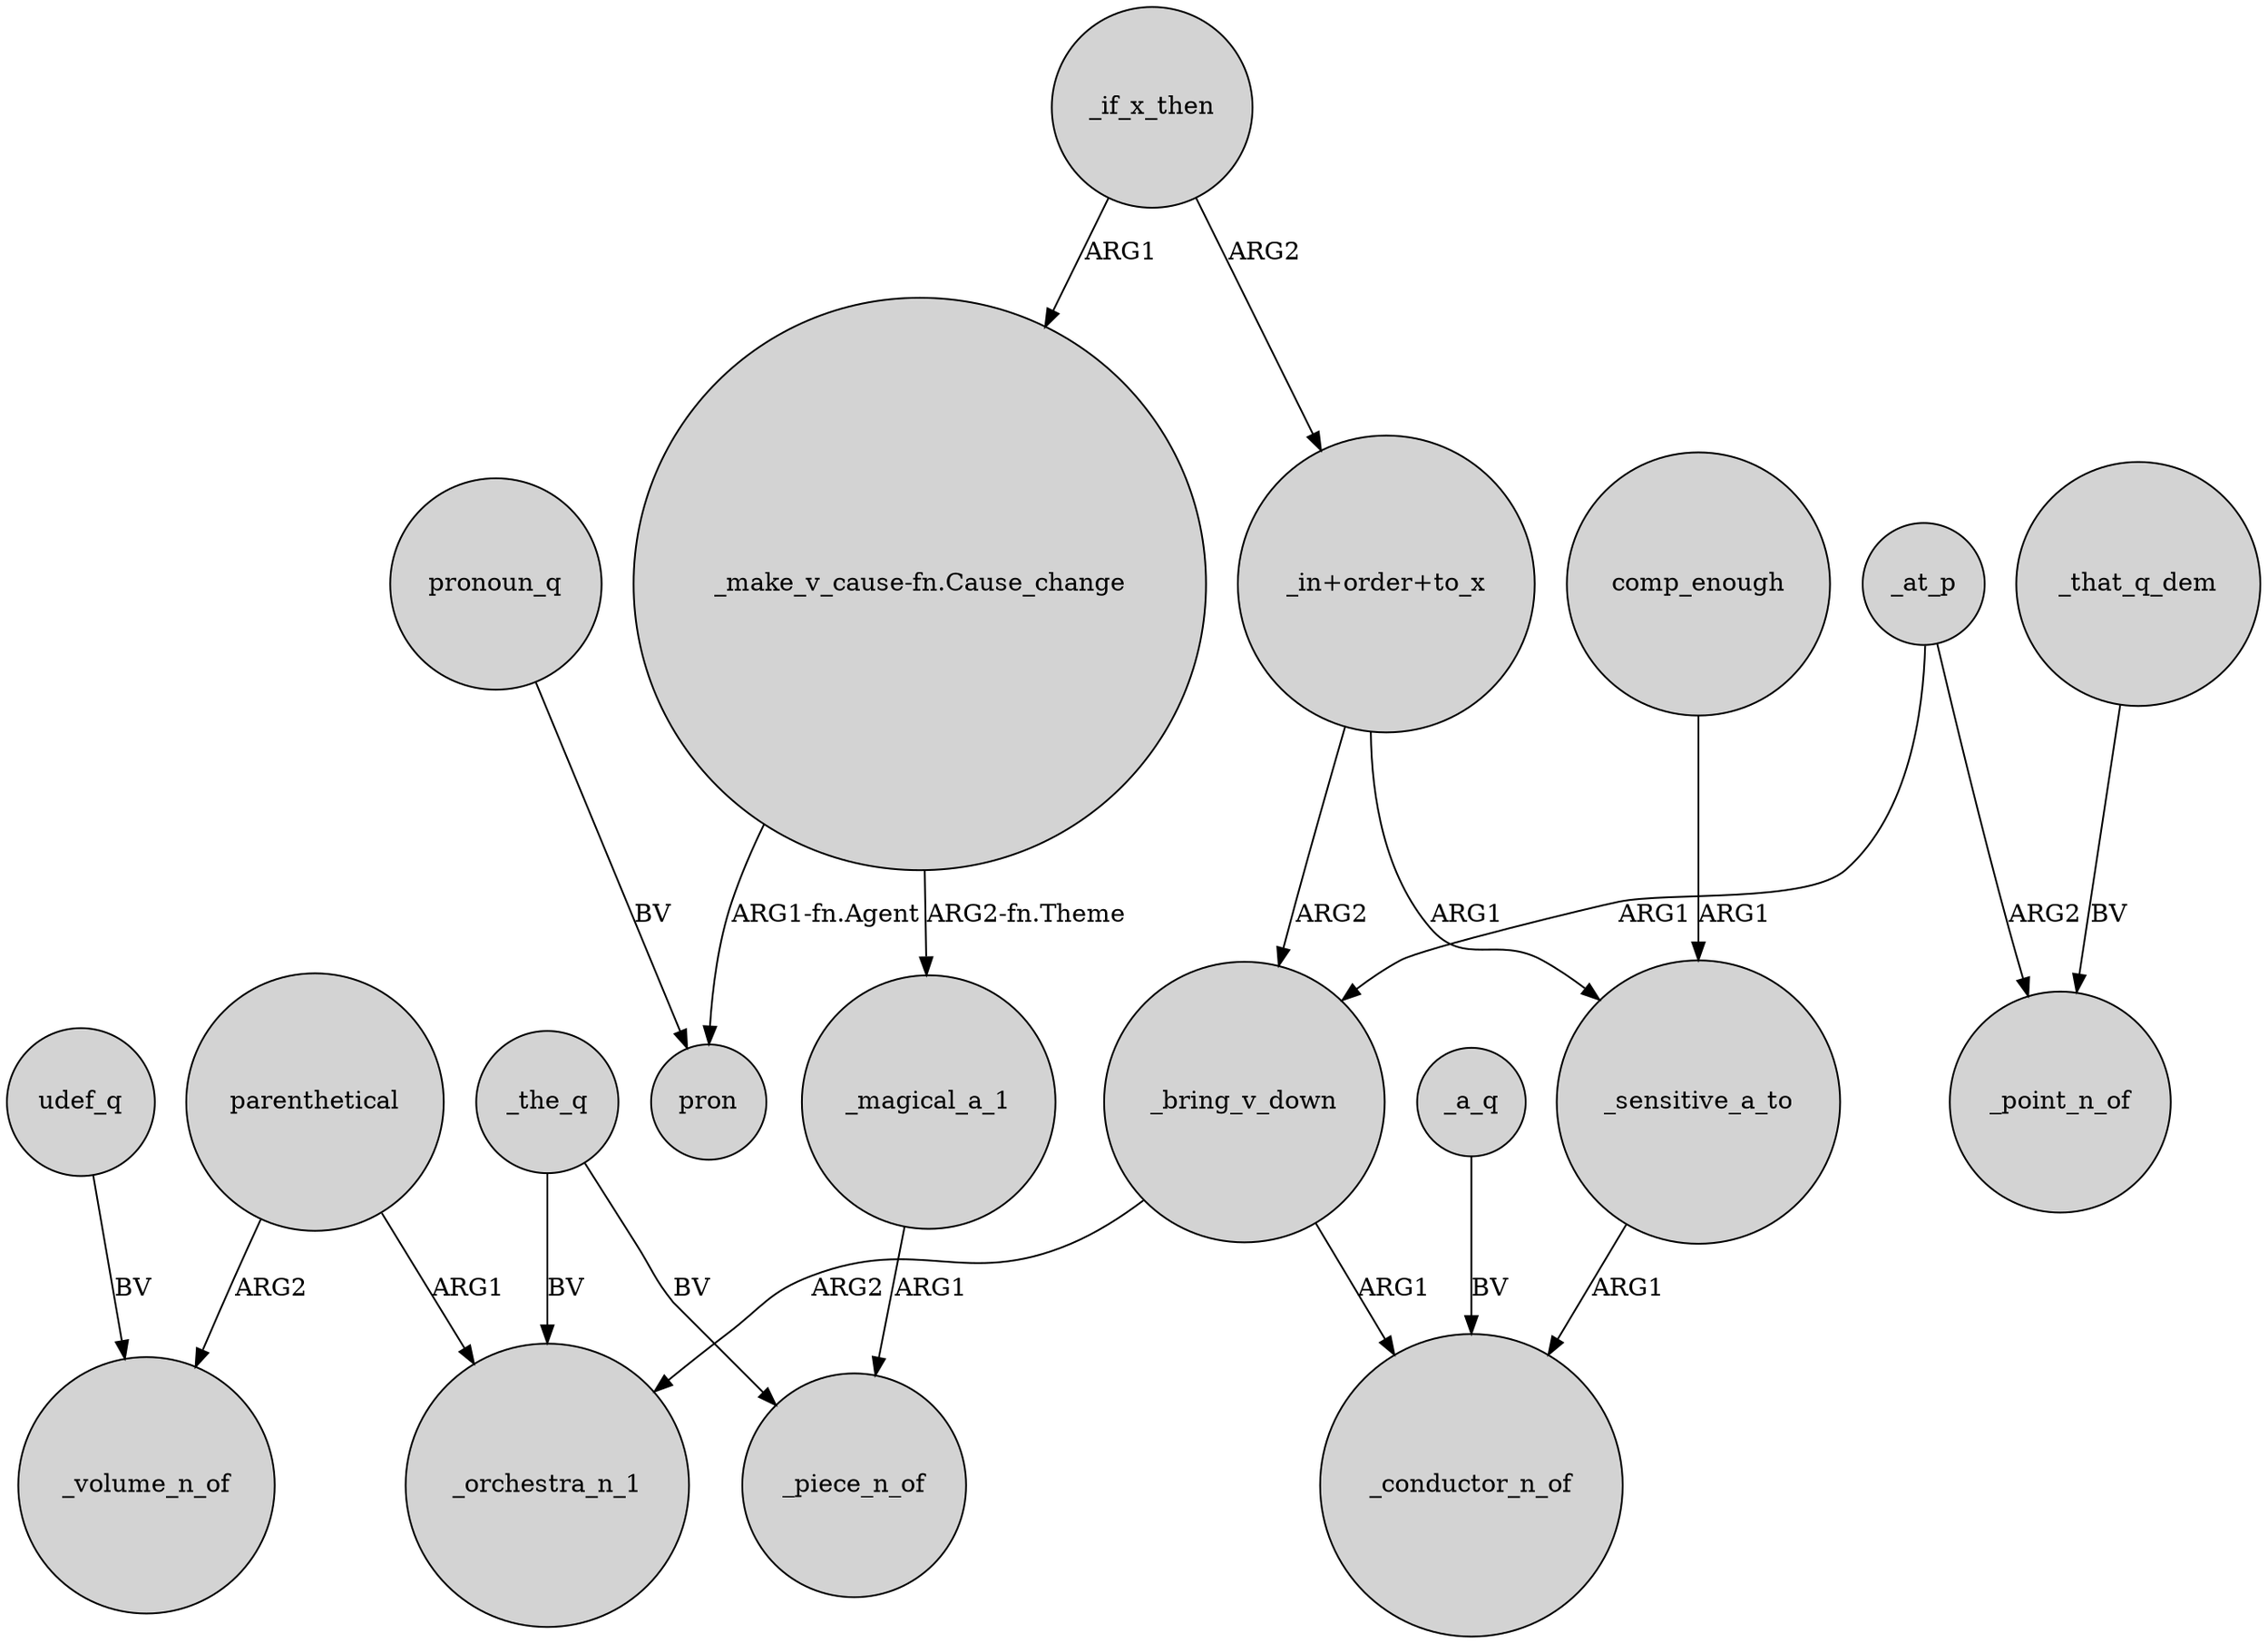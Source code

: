 digraph {
	node [shape=circle style=filled]
	_bring_v_down -> _orchestra_n_1 [label=ARG2]
	_sensitive_a_to -> _conductor_n_of [label=ARG1]
	_if_x_then -> "_make_v_cause-fn.Cause_change" [label=ARG1]
	"_make_v_cause-fn.Cause_change" -> _magical_a_1 [label="ARG2-fn.Theme"]
	parenthetical -> _orchestra_n_1 [label=ARG1]
	udef_q -> _volume_n_of [label=BV]
	_that_q_dem -> _point_n_of [label=BV]
	_a_q -> _conductor_n_of [label=BV]
	"_make_v_cause-fn.Cause_change" -> pron [label="ARG1-fn.Agent"]
	parenthetical -> _volume_n_of [label=ARG2]
	pronoun_q -> pron [label=BV]
	_bring_v_down -> _conductor_n_of [label=ARG1]
	_the_q -> _piece_n_of [label=BV]
	"_in+order+to_x" -> _sensitive_a_to [label=ARG1]
	_at_p -> _point_n_of [label=ARG2]
	comp_enough -> _sensitive_a_to [label=ARG1]
	_magical_a_1 -> _piece_n_of [label=ARG1]
	"_in+order+to_x" -> _bring_v_down [label=ARG2]
	_the_q -> _orchestra_n_1 [label=BV]
	_if_x_then -> "_in+order+to_x" [label=ARG2]
	_at_p -> _bring_v_down [label=ARG1]
}
